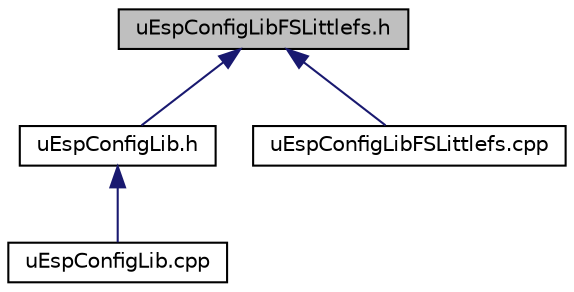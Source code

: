 digraph "uEspConfigLibFSLittlefs.h"
{
 // LATEX_PDF_SIZE
  edge [fontname="Helvetica",fontsize="10",labelfontname="Helvetica",labelfontsize="10"];
  node [fontname="Helvetica",fontsize="10",shape=record];
  Node1 [label="uEspConfigLibFSLittlefs.h",height=0.2,width=0.4,color="black", fillcolor="grey75", style="filled", fontcolor="black",tooltip=" "];
  Node1 -> Node2 [dir="back",color="midnightblue",fontsize="10",style="solid",fontname="Helvetica"];
  Node2 [label="uEspConfigLib.h",height=0.2,width=0.4,color="black", fillcolor="white", style="filled",URL="$uEspConfigLib_8h.html",tooltip=" "];
  Node2 -> Node3 [dir="back",color="midnightblue",fontsize="10",style="solid",fontname="Helvetica"];
  Node3 [label="uEspConfigLib.cpp",height=0.2,width=0.4,color="black", fillcolor="white", style="filled",URL="$uEspConfigLib_8cpp.html",tooltip=" "];
  Node1 -> Node4 [dir="back",color="midnightblue",fontsize="10",style="solid",fontname="Helvetica"];
  Node4 [label="uEspConfigLibFSLittlefs.cpp",height=0.2,width=0.4,color="black", fillcolor="white", style="filled",URL="$uEspConfigLibFSLittlefs_8cpp.html",tooltip=" "];
}
